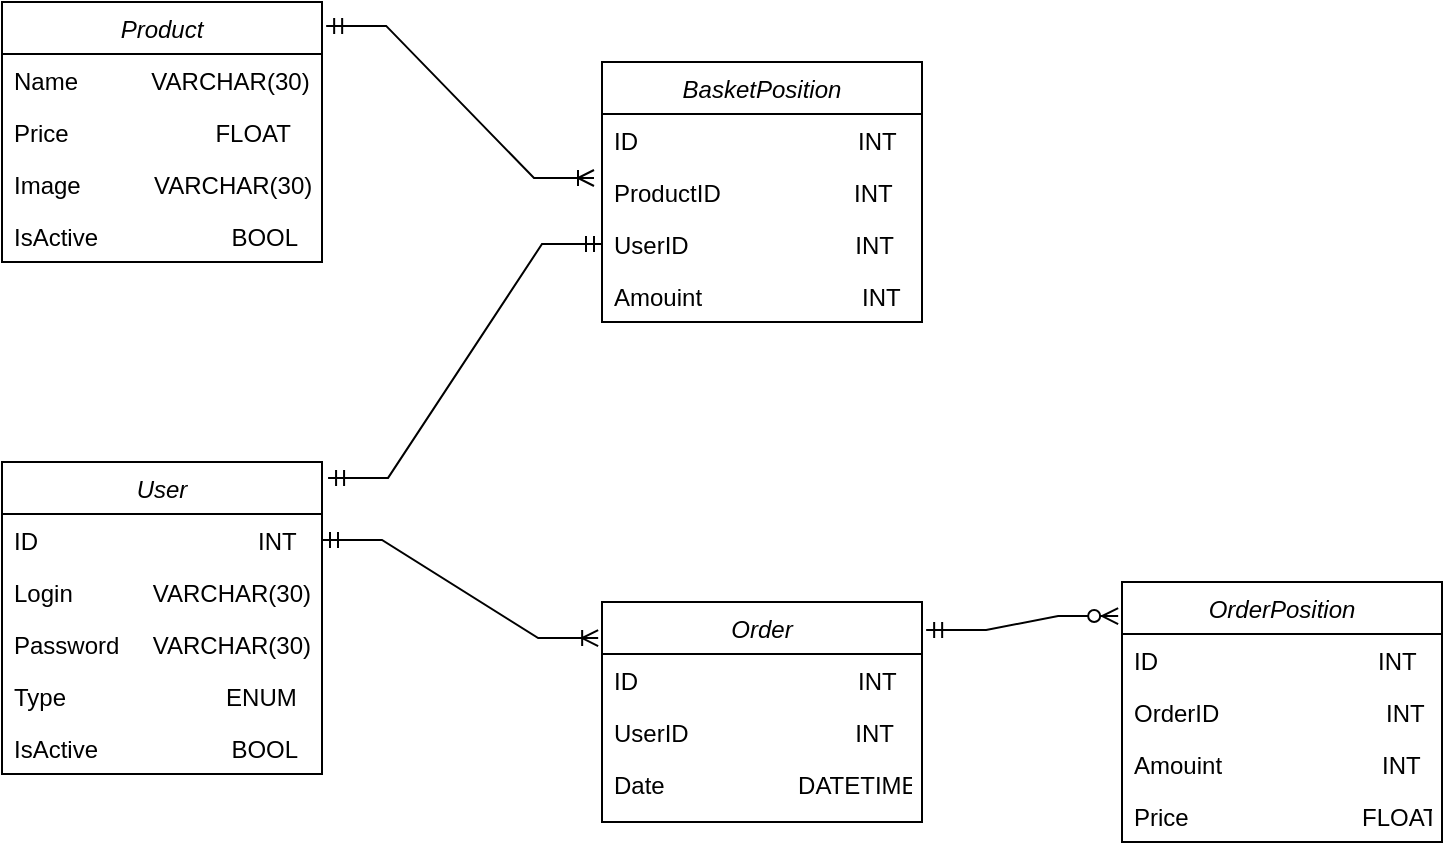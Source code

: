 <mxfile version="24.0.2" type="device">
  <diagram id="C5RBs43oDa-KdzZeNtuy" name="Page-1">
    <mxGraphModel dx="1434" dy="900" grid="1" gridSize="10" guides="1" tooltips="1" connect="1" arrows="1" fold="1" page="1" pageScale="1" pageWidth="827" pageHeight="1169" math="0" shadow="0">
      <root>
        <mxCell id="WIyWlLk6GJQsqaUBKTNV-0" />
        <mxCell id="WIyWlLk6GJQsqaUBKTNV-1" parent="WIyWlLk6GJQsqaUBKTNV-0" />
        <mxCell id="zkfFHV4jXpPFQw0GAbJ--0" value="Product&#xa;" style="swimlane;fontStyle=2;align=center;verticalAlign=top;childLayout=stackLayout;horizontal=1;startSize=26;horizontalStack=0;resizeParent=1;resizeLast=0;collapsible=1;marginBottom=0;rounded=0;shadow=0;strokeWidth=1;" parent="WIyWlLk6GJQsqaUBKTNV-1" vertex="1">
          <mxGeometry x="40" y="120" width="160" height="130" as="geometry">
            <mxRectangle x="230" y="140" width="160" height="26" as="alternateBounds" />
          </mxGeometry>
        </mxCell>
        <mxCell id="zkfFHV4jXpPFQw0GAbJ--1" value="Name           VARCHAR(30)" style="text;align=left;verticalAlign=top;spacingLeft=4;spacingRight=4;overflow=hidden;rotatable=0;points=[[0,0.5],[1,0.5]];portConstraint=eastwest;" parent="zkfFHV4jXpPFQw0GAbJ--0" vertex="1">
          <mxGeometry y="26" width="160" height="26" as="geometry" />
        </mxCell>
        <mxCell id="zkfFHV4jXpPFQw0GAbJ--2" value="Price                      FLOAT" style="text;align=left;verticalAlign=top;spacingLeft=4;spacingRight=4;overflow=hidden;rotatable=0;points=[[0,0.5],[1,0.5]];portConstraint=eastwest;rounded=0;shadow=0;html=0;" parent="zkfFHV4jXpPFQw0GAbJ--0" vertex="1">
          <mxGeometry y="52" width="160" height="26" as="geometry" />
        </mxCell>
        <mxCell id="zkfFHV4jXpPFQw0GAbJ--3" value="Image           VARCHAR(30)" style="text;align=left;verticalAlign=top;spacingLeft=4;spacingRight=4;overflow=hidden;rotatable=0;points=[[0,0.5],[1,0.5]];portConstraint=eastwest;rounded=0;shadow=0;html=0;" parent="zkfFHV4jXpPFQw0GAbJ--0" vertex="1">
          <mxGeometry y="78" width="160" height="26" as="geometry" />
        </mxCell>
        <mxCell id="mfSaAZwJgGiqxE2fRjHq-9" value="IsActive                    BOOL" style="text;align=left;verticalAlign=top;spacingLeft=4;spacingRight=4;overflow=hidden;rotatable=0;points=[[0,0.5],[1,0.5]];portConstraint=eastwest;rounded=0;shadow=0;html=0;" parent="zkfFHV4jXpPFQw0GAbJ--0" vertex="1">
          <mxGeometry y="104" width="160" height="26" as="geometry" />
        </mxCell>
        <mxCell id="mfSaAZwJgGiqxE2fRjHq-11" value="User" style="swimlane;fontStyle=2;align=center;verticalAlign=top;childLayout=stackLayout;horizontal=1;startSize=26;horizontalStack=0;resizeParent=1;resizeLast=0;collapsible=1;marginBottom=0;rounded=0;shadow=0;strokeWidth=1;" parent="WIyWlLk6GJQsqaUBKTNV-1" vertex="1">
          <mxGeometry x="40" y="350" width="160" height="156" as="geometry">
            <mxRectangle x="230" y="140" width="160" height="26" as="alternateBounds" />
          </mxGeometry>
        </mxCell>
        <mxCell id="mfSaAZwJgGiqxE2fRjHq-12" value="ID                                 INT" style="text;align=left;verticalAlign=top;spacingLeft=4;spacingRight=4;overflow=hidden;rotatable=0;points=[[0,0.5],[1,0.5]];portConstraint=eastwest;" parent="mfSaAZwJgGiqxE2fRjHq-11" vertex="1">
          <mxGeometry y="26" width="160" height="26" as="geometry" />
        </mxCell>
        <mxCell id="mfSaAZwJgGiqxE2fRjHq-13" value="Login            VARCHAR(30)" style="text;align=left;verticalAlign=top;spacingLeft=4;spacingRight=4;overflow=hidden;rotatable=0;points=[[0,0.5],[1,0.5]];portConstraint=eastwest;rounded=0;shadow=0;html=0;" parent="mfSaAZwJgGiqxE2fRjHq-11" vertex="1">
          <mxGeometry y="52" width="160" height="26" as="geometry" />
        </mxCell>
        <mxCell id="mfSaAZwJgGiqxE2fRjHq-14" value="Password     VARCHAR(30)" style="text;align=left;verticalAlign=top;spacingLeft=4;spacingRight=4;overflow=hidden;rotatable=0;points=[[0,0.5],[1,0.5]];portConstraint=eastwest;rounded=0;shadow=0;html=0;" parent="mfSaAZwJgGiqxE2fRjHq-11" vertex="1">
          <mxGeometry y="78" width="160" height="26" as="geometry" />
        </mxCell>
        <mxCell id="mfSaAZwJgGiqxE2fRjHq-16" value="Type                        ENUM" style="text;align=left;verticalAlign=top;spacingLeft=4;spacingRight=4;overflow=hidden;rotatable=0;points=[[0,0.5],[1,0.5]];portConstraint=eastwest;rounded=0;shadow=0;html=0;" parent="mfSaAZwJgGiqxE2fRjHq-11" vertex="1">
          <mxGeometry y="104" width="160" height="26" as="geometry" />
        </mxCell>
        <mxCell id="mfSaAZwJgGiqxE2fRjHq-15" value="IsActive                    BOOL" style="text;align=left;verticalAlign=top;spacingLeft=4;spacingRight=4;overflow=hidden;rotatable=0;points=[[0,0.5],[1,0.5]];portConstraint=eastwest;rounded=0;shadow=0;html=0;" parent="mfSaAZwJgGiqxE2fRjHq-11" vertex="1">
          <mxGeometry y="130" width="160" height="26" as="geometry" />
        </mxCell>
        <mxCell id="mfSaAZwJgGiqxE2fRjHq-22" value="BasketPosition" style="swimlane;fontStyle=2;align=center;verticalAlign=top;childLayout=stackLayout;horizontal=1;startSize=26;horizontalStack=0;resizeParent=1;resizeLast=0;collapsible=1;marginBottom=0;rounded=0;shadow=0;strokeWidth=1;" parent="WIyWlLk6GJQsqaUBKTNV-1" vertex="1">
          <mxGeometry x="340" y="150" width="160" height="130" as="geometry">
            <mxRectangle x="230" y="140" width="160" height="26" as="alternateBounds" />
          </mxGeometry>
        </mxCell>
        <mxCell id="mfSaAZwJgGiqxE2fRjHq-23" value="ID                                 INT" style="text;align=left;verticalAlign=top;spacingLeft=4;spacingRight=4;overflow=hidden;rotatable=0;points=[[0,0.5],[1,0.5]];portConstraint=eastwest;" parent="mfSaAZwJgGiqxE2fRjHq-22" vertex="1">
          <mxGeometry y="26" width="160" height="26" as="geometry" />
        </mxCell>
        <mxCell id="mfSaAZwJgGiqxE2fRjHq-24" value="ProductID                    INT" style="text;align=left;verticalAlign=top;spacingLeft=4;spacingRight=4;overflow=hidden;rotatable=0;points=[[0,0.5],[1,0.5]];portConstraint=eastwest;rounded=0;shadow=0;html=0;" parent="mfSaAZwJgGiqxE2fRjHq-22" vertex="1">
          <mxGeometry y="52" width="160" height="26" as="geometry" />
        </mxCell>
        <mxCell id="mfSaAZwJgGiqxE2fRjHq-25" value="UserID                         INT" style="text;align=left;verticalAlign=top;spacingLeft=4;spacingRight=4;overflow=hidden;rotatable=0;points=[[0,0.5],[1,0.5]];portConstraint=eastwest;rounded=0;shadow=0;html=0;" parent="mfSaAZwJgGiqxE2fRjHq-22" vertex="1">
          <mxGeometry y="78" width="160" height="26" as="geometry" />
        </mxCell>
        <mxCell id="mfSaAZwJgGiqxE2fRjHq-26" value="Amouint                        INT" style="text;align=left;verticalAlign=top;spacingLeft=4;spacingRight=4;overflow=hidden;rotatable=0;points=[[0,0.5],[1,0.5]];portConstraint=eastwest;rounded=0;shadow=0;html=0;" parent="mfSaAZwJgGiqxE2fRjHq-22" vertex="1">
          <mxGeometry y="104" width="160" height="26" as="geometry" />
        </mxCell>
        <mxCell id="mfSaAZwJgGiqxE2fRjHq-28" value="Order" style="swimlane;fontStyle=2;align=center;verticalAlign=top;childLayout=stackLayout;horizontal=1;startSize=26;horizontalStack=0;resizeParent=1;resizeLast=0;collapsible=1;marginBottom=0;rounded=0;shadow=0;strokeWidth=1;" parent="WIyWlLk6GJQsqaUBKTNV-1" vertex="1">
          <mxGeometry x="340" y="420" width="160" height="110" as="geometry">
            <mxRectangle x="230" y="140" width="160" height="26" as="alternateBounds" />
          </mxGeometry>
        </mxCell>
        <mxCell id="mfSaAZwJgGiqxE2fRjHq-29" value="ID                                 INT" style="text;align=left;verticalAlign=top;spacingLeft=4;spacingRight=4;overflow=hidden;rotatable=0;points=[[0,0.5],[1,0.5]];portConstraint=eastwest;" parent="mfSaAZwJgGiqxE2fRjHq-28" vertex="1">
          <mxGeometry y="26" width="160" height="26" as="geometry" />
        </mxCell>
        <mxCell id="mfSaAZwJgGiqxE2fRjHq-31" value="UserID                         INT" style="text;align=left;verticalAlign=top;spacingLeft=4;spacingRight=4;overflow=hidden;rotatable=0;points=[[0,0.5],[1,0.5]];portConstraint=eastwest;rounded=0;shadow=0;html=0;" parent="mfSaAZwJgGiqxE2fRjHq-28" vertex="1">
          <mxGeometry y="52" width="160" height="26" as="geometry" />
        </mxCell>
        <mxCell id="mfSaAZwJgGiqxE2fRjHq-32" value="Date                    DATETIME" style="text;align=left;verticalAlign=top;spacingLeft=4;spacingRight=4;overflow=hidden;rotatable=0;points=[[0,0.5],[1,0.5]];portConstraint=eastwest;rounded=0;shadow=0;html=0;" parent="mfSaAZwJgGiqxE2fRjHq-28" vertex="1">
          <mxGeometry y="78" width="160" height="26" as="geometry" />
        </mxCell>
        <mxCell id="mfSaAZwJgGiqxE2fRjHq-34" value="OrderPosition" style="swimlane;fontStyle=2;align=center;verticalAlign=top;childLayout=stackLayout;horizontal=1;startSize=26;horizontalStack=0;resizeParent=1;resizeLast=0;collapsible=1;marginBottom=0;rounded=0;shadow=0;strokeWidth=1;" parent="WIyWlLk6GJQsqaUBKTNV-1" vertex="1">
          <mxGeometry x="600" y="410" width="160" height="130" as="geometry">
            <mxRectangle x="230" y="140" width="160" height="26" as="alternateBounds" />
          </mxGeometry>
        </mxCell>
        <mxCell id="mfSaAZwJgGiqxE2fRjHq-35" value="ID                                 INT" style="text;align=left;verticalAlign=top;spacingLeft=4;spacingRight=4;overflow=hidden;rotatable=0;points=[[0,0.5],[1,0.5]];portConstraint=eastwest;" parent="mfSaAZwJgGiqxE2fRjHq-34" vertex="1">
          <mxGeometry y="26" width="160" height="26" as="geometry" />
        </mxCell>
        <mxCell id="mfSaAZwJgGiqxE2fRjHq-37" value="OrderID                         INT" style="text;align=left;verticalAlign=top;spacingLeft=4;spacingRight=4;overflow=hidden;rotatable=0;points=[[0,0.5],[1,0.5]];portConstraint=eastwest;rounded=0;shadow=0;html=0;" parent="mfSaAZwJgGiqxE2fRjHq-34" vertex="1">
          <mxGeometry y="52" width="160" height="26" as="geometry" />
        </mxCell>
        <mxCell id="mfSaAZwJgGiqxE2fRjHq-38" value="Amouint                        INT" style="text;align=left;verticalAlign=top;spacingLeft=4;spacingRight=4;overflow=hidden;rotatable=0;points=[[0,0.5],[1,0.5]];portConstraint=eastwest;rounded=0;shadow=0;html=0;" parent="mfSaAZwJgGiqxE2fRjHq-34" vertex="1">
          <mxGeometry y="78" width="160" height="26" as="geometry" />
        </mxCell>
        <mxCell id="mfSaAZwJgGiqxE2fRjHq-40" value="Price                          FLOAT" style="text;align=left;verticalAlign=top;spacingLeft=4;spacingRight=4;overflow=hidden;rotatable=0;points=[[0,0.5],[1,0.5]];portConstraint=eastwest;rounded=0;shadow=0;html=0;" parent="mfSaAZwJgGiqxE2fRjHq-34" vertex="1">
          <mxGeometry y="104" width="160" height="26" as="geometry" />
        </mxCell>
        <mxCell id="h1fGWGYBgBgJPgxNcbU2-0" value="" style="edgeStyle=entityRelationEdgeStyle;fontSize=12;html=1;endArrow=ERoneToMany;startArrow=ERmandOne;rounded=0;entryX=-0.012;entryY=0.164;entryDx=0;entryDy=0;entryPerimeter=0;" edge="1" parent="WIyWlLk6GJQsqaUBKTNV-1" source="mfSaAZwJgGiqxE2fRjHq-12" target="mfSaAZwJgGiqxE2fRjHq-28">
          <mxGeometry width="100" height="100" relative="1" as="geometry">
            <mxPoint x="490" y="210" as="sourcePoint" />
            <mxPoint x="310" y="180" as="targetPoint" />
            <Array as="points">
              <mxPoint x="530" y="230" />
            </Array>
          </mxGeometry>
        </mxCell>
        <mxCell id="h1fGWGYBgBgJPgxNcbU2-1" value="" style="edgeStyle=entityRelationEdgeStyle;fontSize=12;html=1;endArrow=ERzeroToMany;startArrow=ERmandOne;rounded=0;exitX=1.013;exitY=0.127;exitDx=0;exitDy=0;entryX=-0.012;entryY=0.131;entryDx=0;entryDy=0;entryPerimeter=0;exitPerimeter=0;" edge="1" parent="WIyWlLk6GJQsqaUBKTNV-1" source="mfSaAZwJgGiqxE2fRjHq-28" target="mfSaAZwJgGiqxE2fRjHq-34">
          <mxGeometry width="100" height="100" relative="1" as="geometry">
            <mxPoint x="500" y="500" as="sourcePoint" />
            <mxPoint x="600" y="400" as="targetPoint" />
            <Array as="points">
              <mxPoint x="520" y="480" />
            </Array>
          </mxGeometry>
        </mxCell>
        <mxCell id="h1fGWGYBgBgJPgxNcbU2-3" value="" style="edgeStyle=entityRelationEdgeStyle;fontSize=12;html=1;endArrow=ERmandOne;startArrow=ERoneToMany;rounded=0;entryX=1.013;entryY=0.092;entryDx=0;entryDy=0;entryPerimeter=0;endFill=0;exitX=-0.025;exitY=0.231;exitDx=0;exitDy=0;exitPerimeter=0;startFill=0;" edge="1" parent="WIyWlLk6GJQsqaUBKTNV-1" source="mfSaAZwJgGiqxE2fRjHq-24" target="zkfFHV4jXpPFQw0GAbJ--0">
          <mxGeometry width="100" height="100" relative="1" as="geometry">
            <mxPoint x="190" y="372" as="sourcePoint" />
            <mxPoint x="-20.0" y="180.0" as="targetPoint" />
            <Array as="points">
              <mxPoint x="-10" y="360" />
              <mxPoint x="-10" y="350" />
              <mxPoint x="20" y="280" />
              <mxPoint x="38" y="280" />
            </Array>
          </mxGeometry>
        </mxCell>
        <mxCell id="h1fGWGYBgBgJPgxNcbU2-4" value="" style="edgeStyle=entityRelationEdgeStyle;fontSize=12;html=1;endArrow=ERmandOne;startArrow=ERmandOne;rounded=0;entryX=1.019;entryY=0.051;entryDx=0;entryDy=0;exitX=0;exitY=0.5;exitDx=0;exitDy=0;entryPerimeter=0;" edge="1" parent="WIyWlLk6GJQsqaUBKTNV-1" source="mfSaAZwJgGiqxE2fRjHq-25" target="mfSaAZwJgGiqxE2fRjHq-11">
          <mxGeometry width="100" height="100" relative="1" as="geometry">
            <mxPoint x="204" y="420" as="sourcePoint" />
            <mxPoint x="320" y="181.994" as="targetPoint" />
          </mxGeometry>
        </mxCell>
      </root>
    </mxGraphModel>
  </diagram>
</mxfile>
